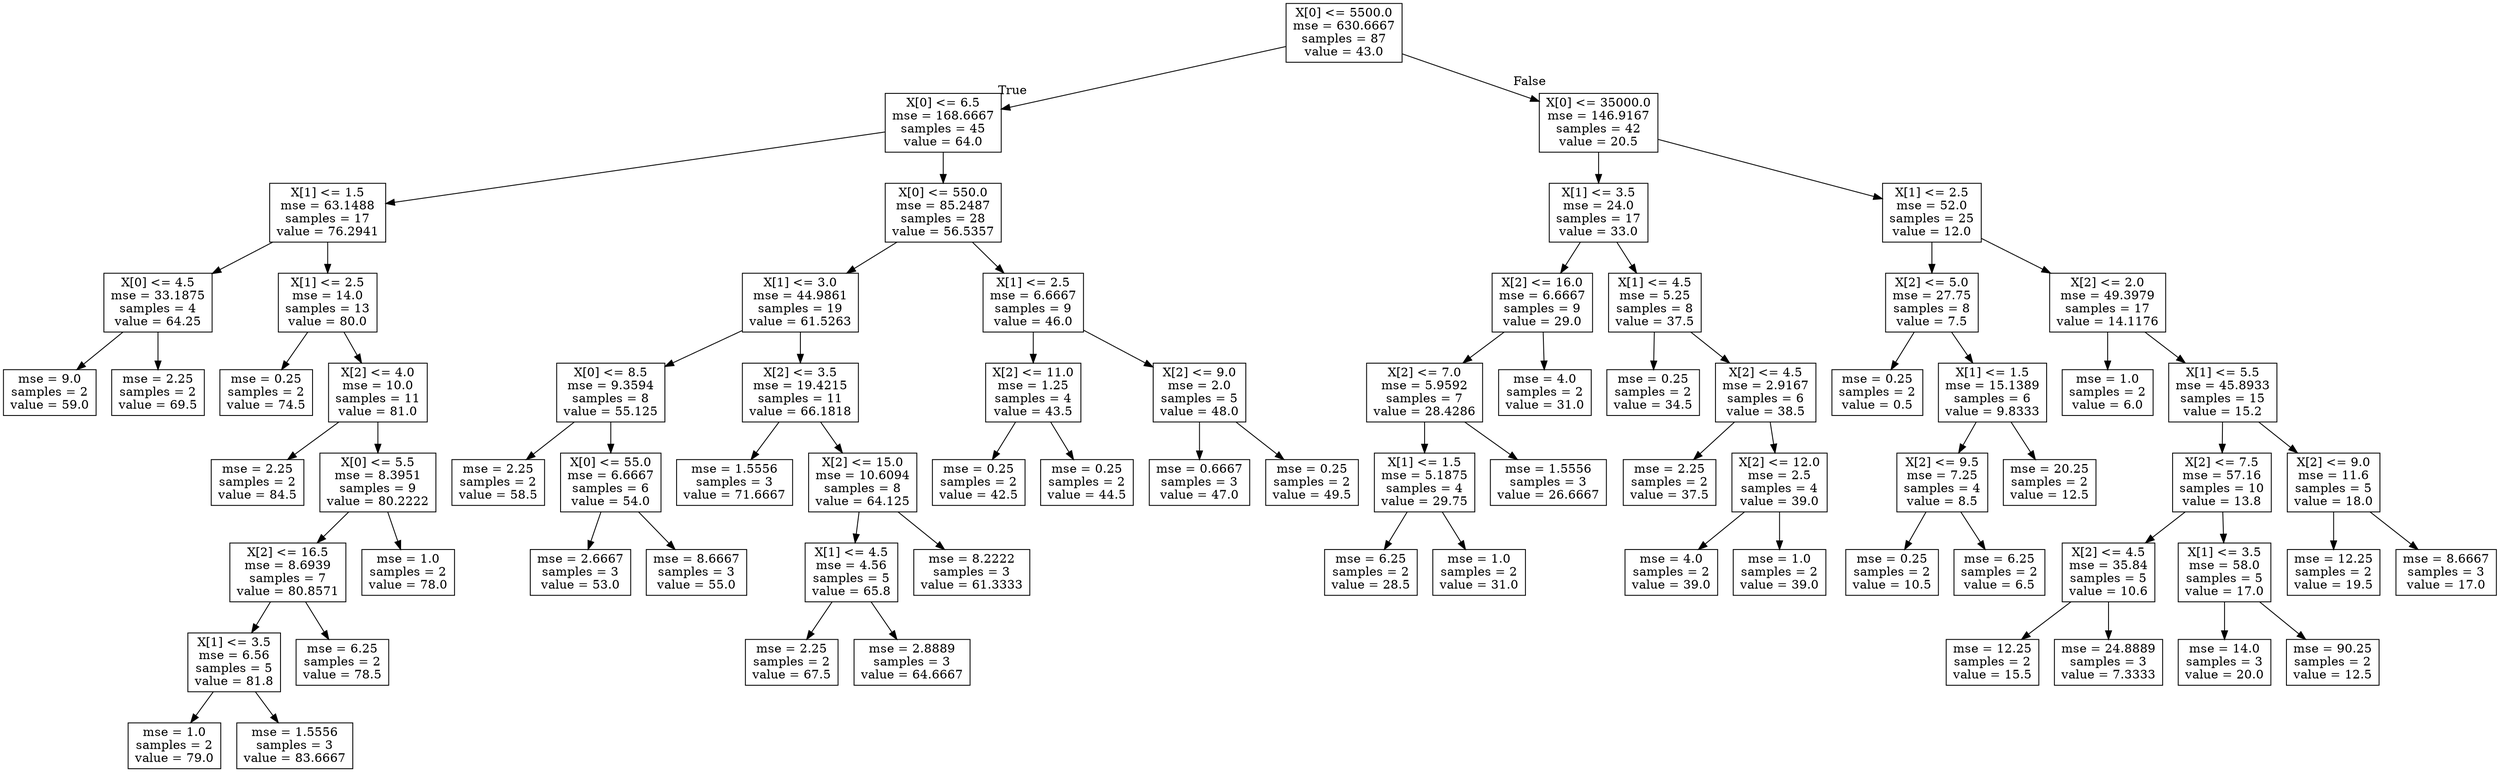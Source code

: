 digraph Tree {
node [shape=box] ;
0 [label="X[0] <= 5500.0\nmse = 630.6667\nsamples = 87\nvalue = 43.0"] ;
1 [label="X[0] <= 6.5\nmse = 168.6667\nsamples = 45\nvalue = 64.0"] ;
0 -> 1 [labeldistance=2.5, labelangle=45, headlabel="True"] ;
2 [label="X[1] <= 1.5\nmse = 63.1488\nsamples = 17\nvalue = 76.2941"] ;
1 -> 2 ;
3 [label="X[0] <= 4.5\nmse = 33.1875\nsamples = 4\nvalue = 64.25"] ;
2 -> 3 ;
4 [label="mse = 9.0\nsamples = 2\nvalue = 59.0"] ;
3 -> 4 ;
5 [label="mse = 2.25\nsamples = 2\nvalue = 69.5"] ;
3 -> 5 ;
6 [label="X[1] <= 2.5\nmse = 14.0\nsamples = 13\nvalue = 80.0"] ;
2 -> 6 ;
7 [label="mse = 0.25\nsamples = 2\nvalue = 74.5"] ;
6 -> 7 ;
8 [label="X[2] <= 4.0\nmse = 10.0\nsamples = 11\nvalue = 81.0"] ;
6 -> 8 ;
9 [label="mse = 2.25\nsamples = 2\nvalue = 84.5"] ;
8 -> 9 ;
10 [label="X[0] <= 5.5\nmse = 8.3951\nsamples = 9\nvalue = 80.2222"] ;
8 -> 10 ;
11 [label="X[2] <= 16.5\nmse = 8.6939\nsamples = 7\nvalue = 80.8571"] ;
10 -> 11 ;
12 [label="X[1] <= 3.5\nmse = 6.56\nsamples = 5\nvalue = 81.8"] ;
11 -> 12 ;
13 [label="mse = 1.0\nsamples = 2\nvalue = 79.0"] ;
12 -> 13 ;
14 [label="mse = 1.5556\nsamples = 3\nvalue = 83.6667"] ;
12 -> 14 ;
15 [label="mse = 6.25\nsamples = 2\nvalue = 78.5"] ;
11 -> 15 ;
16 [label="mse = 1.0\nsamples = 2\nvalue = 78.0"] ;
10 -> 16 ;
17 [label="X[0] <= 550.0\nmse = 85.2487\nsamples = 28\nvalue = 56.5357"] ;
1 -> 17 ;
18 [label="X[1] <= 3.0\nmse = 44.9861\nsamples = 19\nvalue = 61.5263"] ;
17 -> 18 ;
19 [label="X[0] <= 8.5\nmse = 9.3594\nsamples = 8\nvalue = 55.125"] ;
18 -> 19 ;
20 [label="mse = 2.25\nsamples = 2\nvalue = 58.5"] ;
19 -> 20 ;
21 [label="X[0] <= 55.0\nmse = 6.6667\nsamples = 6\nvalue = 54.0"] ;
19 -> 21 ;
22 [label="mse = 2.6667\nsamples = 3\nvalue = 53.0"] ;
21 -> 22 ;
23 [label="mse = 8.6667\nsamples = 3\nvalue = 55.0"] ;
21 -> 23 ;
24 [label="X[2] <= 3.5\nmse = 19.4215\nsamples = 11\nvalue = 66.1818"] ;
18 -> 24 ;
25 [label="mse = 1.5556\nsamples = 3\nvalue = 71.6667"] ;
24 -> 25 ;
26 [label="X[2] <= 15.0\nmse = 10.6094\nsamples = 8\nvalue = 64.125"] ;
24 -> 26 ;
27 [label="X[1] <= 4.5\nmse = 4.56\nsamples = 5\nvalue = 65.8"] ;
26 -> 27 ;
28 [label="mse = 2.25\nsamples = 2\nvalue = 67.5"] ;
27 -> 28 ;
29 [label="mse = 2.8889\nsamples = 3\nvalue = 64.6667"] ;
27 -> 29 ;
30 [label="mse = 8.2222\nsamples = 3\nvalue = 61.3333"] ;
26 -> 30 ;
31 [label="X[1] <= 2.5\nmse = 6.6667\nsamples = 9\nvalue = 46.0"] ;
17 -> 31 ;
32 [label="X[2] <= 11.0\nmse = 1.25\nsamples = 4\nvalue = 43.5"] ;
31 -> 32 ;
33 [label="mse = 0.25\nsamples = 2\nvalue = 42.5"] ;
32 -> 33 ;
34 [label="mse = 0.25\nsamples = 2\nvalue = 44.5"] ;
32 -> 34 ;
35 [label="X[2] <= 9.0\nmse = 2.0\nsamples = 5\nvalue = 48.0"] ;
31 -> 35 ;
36 [label="mse = 0.6667\nsamples = 3\nvalue = 47.0"] ;
35 -> 36 ;
37 [label="mse = 0.25\nsamples = 2\nvalue = 49.5"] ;
35 -> 37 ;
38 [label="X[0] <= 35000.0\nmse = 146.9167\nsamples = 42\nvalue = 20.5"] ;
0 -> 38 [labeldistance=2.5, labelangle=-45, headlabel="False"] ;
39 [label="X[1] <= 3.5\nmse = 24.0\nsamples = 17\nvalue = 33.0"] ;
38 -> 39 ;
40 [label="X[2] <= 16.0\nmse = 6.6667\nsamples = 9\nvalue = 29.0"] ;
39 -> 40 ;
41 [label="X[2] <= 7.0\nmse = 5.9592\nsamples = 7\nvalue = 28.4286"] ;
40 -> 41 ;
42 [label="X[1] <= 1.5\nmse = 5.1875\nsamples = 4\nvalue = 29.75"] ;
41 -> 42 ;
43 [label="mse = 6.25\nsamples = 2\nvalue = 28.5"] ;
42 -> 43 ;
44 [label="mse = 1.0\nsamples = 2\nvalue = 31.0"] ;
42 -> 44 ;
45 [label="mse = 1.5556\nsamples = 3\nvalue = 26.6667"] ;
41 -> 45 ;
46 [label="mse = 4.0\nsamples = 2\nvalue = 31.0"] ;
40 -> 46 ;
47 [label="X[1] <= 4.5\nmse = 5.25\nsamples = 8\nvalue = 37.5"] ;
39 -> 47 ;
48 [label="mse = 0.25\nsamples = 2\nvalue = 34.5"] ;
47 -> 48 ;
49 [label="X[2] <= 4.5\nmse = 2.9167\nsamples = 6\nvalue = 38.5"] ;
47 -> 49 ;
50 [label="mse = 2.25\nsamples = 2\nvalue = 37.5"] ;
49 -> 50 ;
51 [label="X[2] <= 12.0\nmse = 2.5\nsamples = 4\nvalue = 39.0"] ;
49 -> 51 ;
52 [label="mse = 4.0\nsamples = 2\nvalue = 39.0"] ;
51 -> 52 ;
53 [label="mse = 1.0\nsamples = 2\nvalue = 39.0"] ;
51 -> 53 ;
54 [label="X[1] <= 2.5\nmse = 52.0\nsamples = 25\nvalue = 12.0"] ;
38 -> 54 ;
55 [label="X[2] <= 5.0\nmse = 27.75\nsamples = 8\nvalue = 7.5"] ;
54 -> 55 ;
56 [label="mse = 0.25\nsamples = 2\nvalue = 0.5"] ;
55 -> 56 ;
57 [label="X[1] <= 1.5\nmse = 15.1389\nsamples = 6\nvalue = 9.8333"] ;
55 -> 57 ;
58 [label="X[2] <= 9.5\nmse = 7.25\nsamples = 4\nvalue = 8.5"] ;
57 -> 58 ;
59 [label="mse = 0.25\nsamples = 2\nvalue = 10.5"] ;
58 -> 59 ;
60 [label="mse = 6.25\nsamples = 2\nvalue = 6.5"] ;
58 -> 60 ;
61 [label="mse = 20.25\nsamples = 2\nvalue = 12.5"] ;
57 -> 61 ;
62 [label="X[2] <= 2.0\nmse = 49.3979\nsamples = 17\nvalue = 14.1176"] ;
54 -> 62 ;
63 [label="mse = 1.0\nsamples = 2\nvalue = 6.0"] ;
62 -> 63 ;
64 [label="X[1] <= 5.5\nmse = 45.8933\nsamples = 15\nvalue = 15.2"] ;
62 -> 64 ;
65 [label="X[2] <= 7.5\nmse = 57.16\nsamples = 10\nvalue = 13.8"] ;
64 -> 65 ;
66 [label="X[2] <= 4.5\nmse = 35.84\nsamples = 5\nvalue = 10.6"] ;
65 -> 66 ;
67 [label="mse = 12.25\nsamples = 2\nvalue = 15.5"] ;
66 -> 67 ;
68 [label="mse = 24.8889\nsamples = 3\nvalue = 7.3333"] ;
66 -> 68 ;
69 [label="X[1] <= 3.5\nmse = 58.0\nsamples = 5\nvalue = 17.0"] ;
65 -> 69 ;
70 [label="mse = 14.0\nsamples = 3\nvalue = 20.0"] ;
69 -> 70 ;
71 [label="mse = 90.25\nsamples = 2\nvalue = 12.5"] ;
69 -> 71 ;
72 [label="X[2] <= 9.0\nmse = 11.6\nsamples = 5\nvalue = 18.0"] ;
64 -> 72 ;
73 [label="mse = 12.25\nsamples = 2\nvalue = 19.5"] ;
72 -> 73 ;
74 [label="mse = 8.6667\nsamples = 3\nvalue = 17.0"] ;
72 -> 74 ;
}